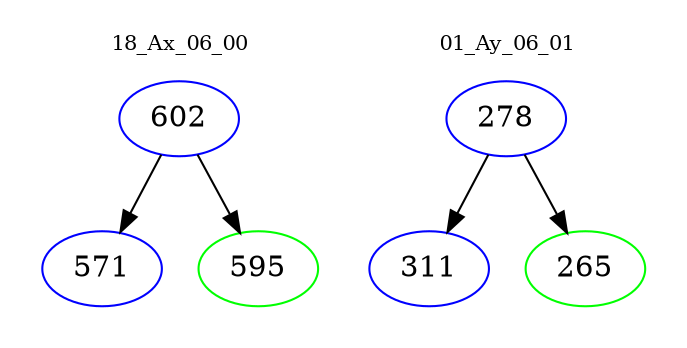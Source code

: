 digraph{
subgraph cluster_0 {
color = white
label = "18_Ax_06_00";
fontsize=10;
T0_602 [label="602", color="blue"]
T0_602 -> T0_571 [color="black"]
T0_571 [label="571", color="blue"]
T0_602 -> T0_595 [color="black"]
T0_595 [label="595", color="green"]
}
subgraph cluster_1 {
color = white
label = "01_Ay_06_01";
fontsize=10;
T1_278 [label="278", color="blue"]
T1_278 -> T1_311 [color="black"]
T1_311 [label="311", color="blue"]
T1_278 -> T1_265 [color="black"]
T1_265 [label="265", color="green"]
}
}
